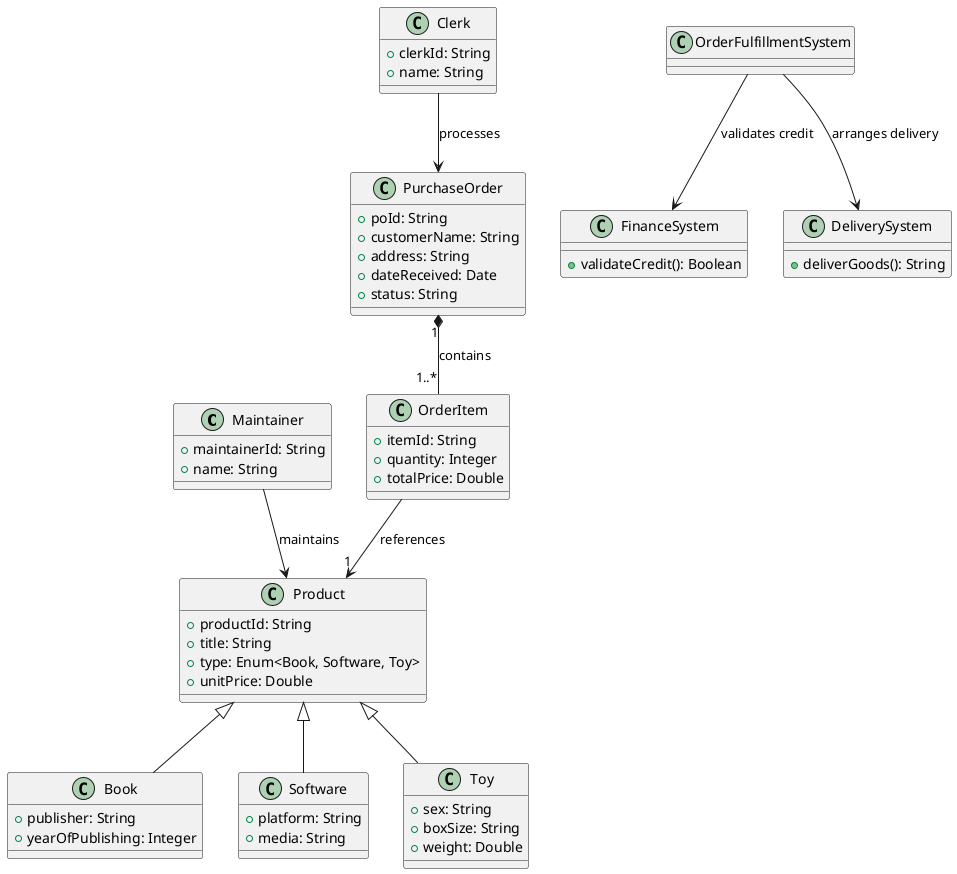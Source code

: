 @startuml OrderFulfillmentClassDiagram
class Maintainer {
    + maintainerId: String
    + name: String
}

class Clerk {
    + clerkId: String
    + name: String
}

class Product {
    + productId: String
    + title: String
    + type: Enum<Book, Software, Toy>
    + unitPrice: Double
}

class Book {
    + publisher: String
    + yearOfPublishing: Integer
}

class Software {
    + platform: String
    + media: String
}

class Toy {
    + sex: String
    + boxSize: String
    + weight: Double
}

class PurchaseOrder {
    + poId: String
    + customerName: String
    + address: String
    + dateReceived: Date
    + status: String
}

class OrderItem {
    + itemId: String
    + quantity: Integer
    + totalPrice: Double
}

class FinanceSystem {
    + validateCredit(): Boolean
}

class DeliverySystem {
    + deliverGoods(): String
}

Maintainer --> Product : maintains
Clerk --> PurchaseOrder : processes
Product <|-- Book
Product <|-- Software
Product <|-- Toy
PurchaseOrder "1" *-- "1..*" OrderItem : contains
OrderItem --> "1" Product : references
OrderFulfillmentSystem --> FinanceSystem : validates credit
OrderFulfillmentSystem --> DeliverySystem : arranges delivery
@enduml